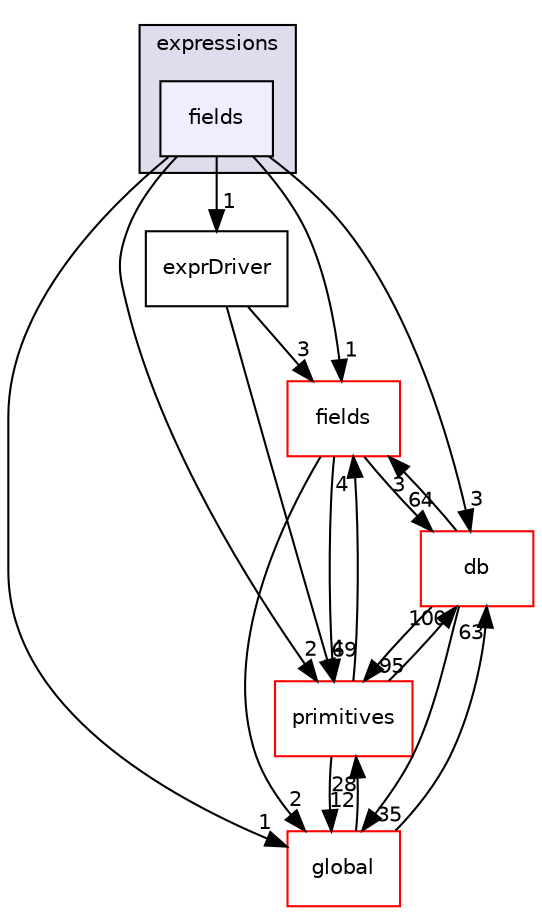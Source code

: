digraph "src/OpenFOAM/expressions/fields" {
  bgcolor=transparent;
  compound=true
  node [ fontsize="10", fontname="Helvetica"];
  edge [ labelfontsize="10", labelfontname="Helvetica"];
  subgraph clusterdir_fa8eb60ad2eb9e73026ecc23442a4b28 {
    graph [ bgcolor="#ddddee", pencolor="black", label="expressions" fontname="Helvetica", fontsize="10", URL="dir_fa8eb60ad2eb9e73026ecc23442a4b28.html"]
  dir_137d2379887f71082dca91d86476e8fb [shape=box, label="fields", style="filled", fillcolor="#eeeeff", pencolor="black", URL="dir_137d2379887f71082dca91d86476e8fb.html"];
  }
  dir_962442b8f989d5529fab5e0f0e4ffb74 [shape=box label="fields" color="red" URL="dir_962442b8f989d5529fab5e0f0e4ffb74.html"];
  dir_63c634f7a7cfd679ac26c67fb30fc32f [shape=box label="db" color="red" URL="dir_63c634f7a7cfd679ac26c67fb30fc32f.html"];
  dir_8583492183f4d27c76555f8f333dd07b [shape=box label="global" color="red" URL="dir_8583492183f4d27c76555f8f333dd07b.html"];
  dir_3e50f45338116b169052b428016851aa [shape=box label="primitives" color="red" URL="dir_3e50f45338116b169052b428016851aa.html"];
  dir_71f4122e1929cd839bb42383032dcb3b [shape=box label="exprDriver" URL="dir_71f4122e1929cd839bb42383032dcb3b.html"];
  dir_962442b8f989d5529fab5e0f0e4ffb74->dir_63c634f7a7cfd679ac26c67fb30fc32f [headlabel="64", labeldistance=1.5 headhref="dir_002305_002218.html"];
  dir_962442b8f989d5529fab5e0f0e4ffb74->dir_8583492183f4d27c76555f8f333dd07b [headlabel="2", labeldistance=1.5 headhref="dir_002305_002385.html"];
  dir_962442b8f989d5529fab5e0f0e4ffb74->dir_3e50f45338116b169052b428016851aa [headlabel="69", labeldistance=1.5 headhref="dir_002305_002628.html"];
  dir_63c634f7a7cfd679ac26c67fb30fc32f->dir_962442b8f989d5529fab5e0f0e4ffb74 [headlabel="3", labeldistance=1.5 headhref="dir_002218_002305.html"];
  dir_63c634f7a7cfd679ac26c67fb30fc32f->dir_8583492183f4d27c76555f8f333dd07b [headlabel="35", labeldistance=1.5 headhref="dir_002218_002385.html"];
  dir_63c634f7a7cfd679ac26c67fb30fc32f->dir_3e50f45338116b169052b428016851aa [headlabel="95", labeldistance=1.5 headhref="dir_002218_002628.html"];
  dir_137d2379887f71082dca91d86476e8fb->dir_962442b8f989d5529fab5e0f0e4ffb74 [headlabel="1", labeldistance=1.5 headhref="dir_002304_002305.html"];
  dir_137d2379887f71082dca91d86476e8fb->dir_63c634f7a7cfd679ac26c67fb30fc32f [headlabel="3", labeldistance=1.5 headhref="dir_002304_002218.html"];
  dir_137d2379887f71082dca91d86476e8fb->dir_8583492183f4d27c76555f8f333dd07b [headlabel="1", labeldistance=1.5 headhref="dir_002304_002385.html"];
  dir_137d2379887f71082dca91d86476e8fb->dir_3e50f45338116b169052b428016851aa [headlabel="2", labeldistance=1.5 headhref="dir_002304_002628.html"];
  dir_137d2379887f71082dca91d86476e8fb->dir_71f4122e1929cd839bb42383032dcb3b [headlabel="1", labeldistance=1.5 headhref="dir_002304_002298.html"];
  dir_8583492183f4d27c76555f8f333dd07b->dir_63c634f7a7cfd679ac26c67fb30fc32f [headlabel="63", labeldistance=1.5 headhref="dir_002385_002218.html"];
  dir_8583492183f4d27c76555f8f333dd07b->dir_3e50f45338116b169052b428016851aa [headlabel="28", labeldistance=1.5 headhref="dir_002385_002628.html"];
  dir_3e50f45338116b169052b428016851aa->dir_962442b8f989d5529fab5e0f0e4ffb74 [headlabel="4", labeldistance=1.5 headhref="dir_002628_002305.html"];
  dir_3e50f45338116b169052b428016851aa->dir_63c634f7a7cfd679ac26c67fb30fc32f [headlabel="100", labeldistance=1.5 headhref="dir_002628_002218.html"];
  dir_3e50f45338116b169052b428016851aa->dir_8583492183f4d27c76555f8f333dd07b [headlabel="12", labeldistance=1.5 headhref="dir_002628_002385.html"];
  dir_71f4122e1929cd839bb42383032dcb3b->dir_962442b8f989d5529fab5e0f0e4ffb74 [headlabel="3", labeldistance=1.5 headhref="dir_002298_002305.html"];
  dir_71f4122e1929cd839bb42383032dcb3b->dir_3e50f45338116b169052b428016851aa [headlabel="4", labeldistance=1.5 headhref="dir_002298_002628.html"];
}

